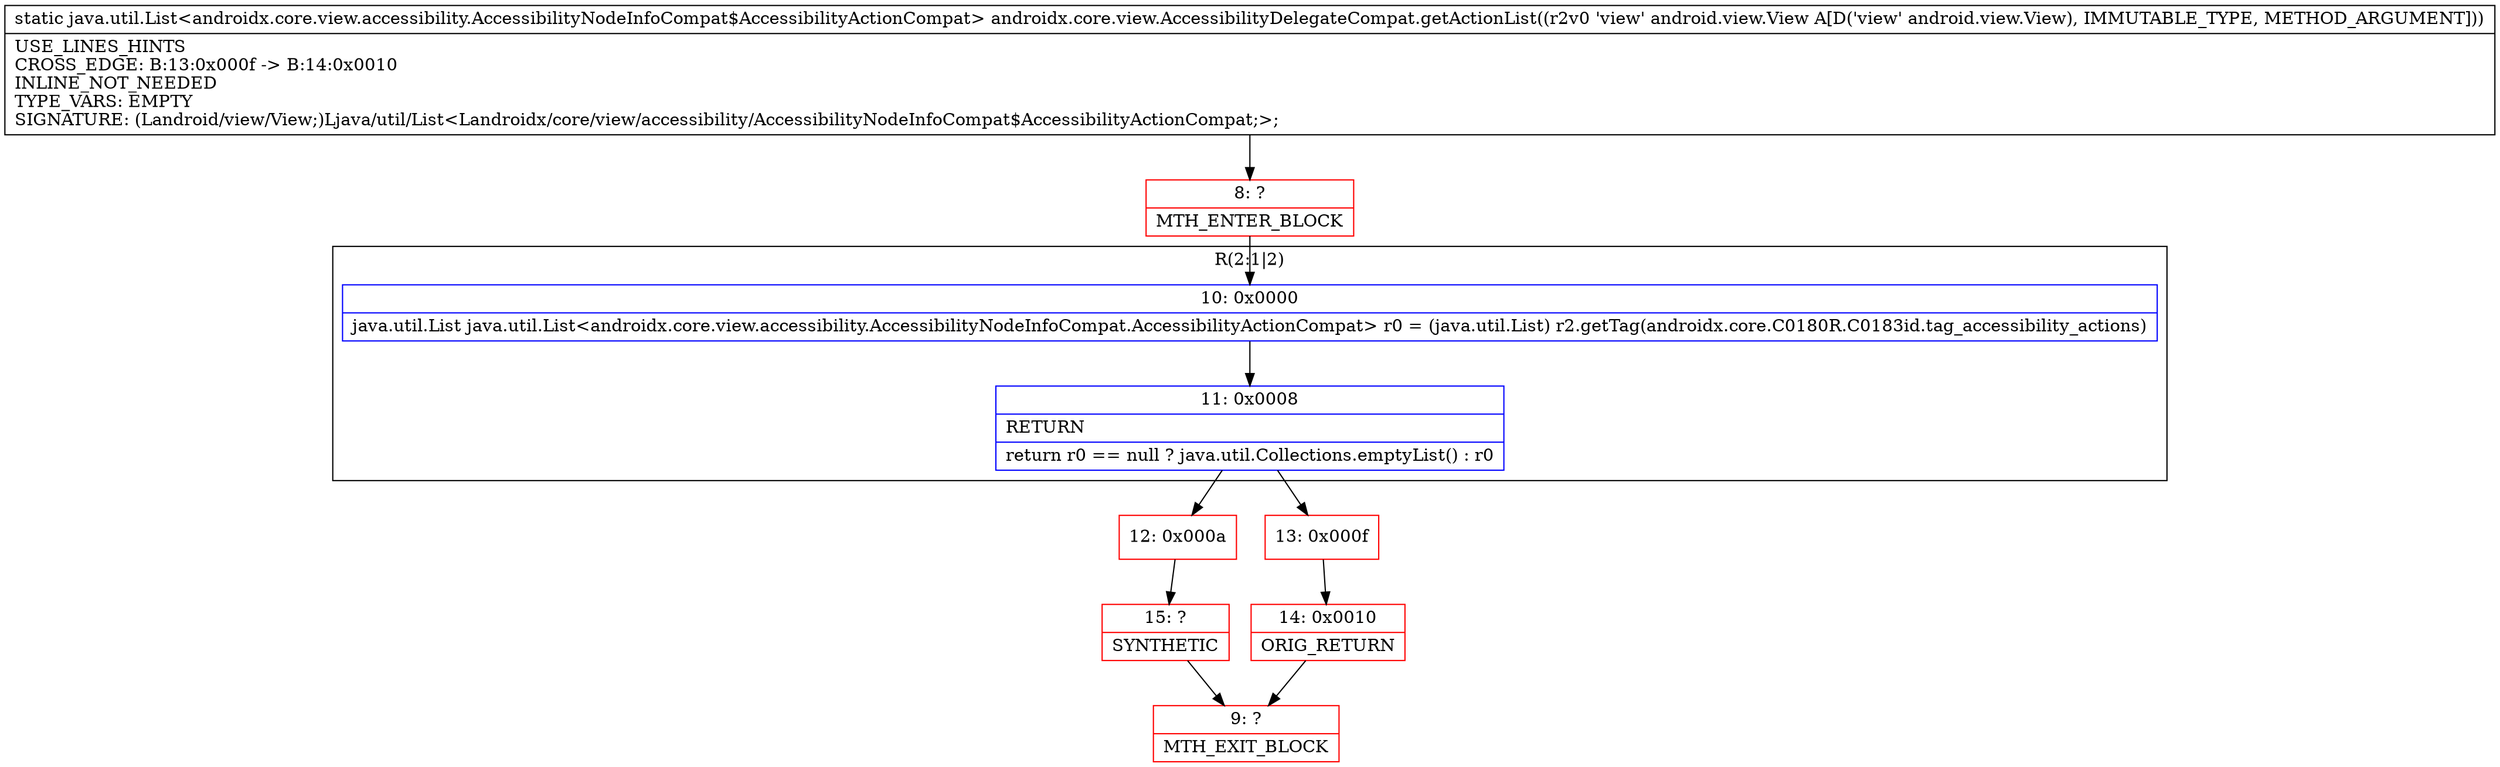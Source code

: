 digraph "CFG forandroidx.core.view.AccessibilityDelegateCompat.getActionList(Landroid\/view\/View;)Ljava\/util\/List;" {
subgraph cluster_Region_841300380 {
label = "R(2:1|2)";
node [shape=record,color=blue];
Node_10 [shape=record,label="{10\:\ 0x0000|java.util.List java.util.List\<androidx.core.view.accessibility.AccessibilityNodeInfoCompat.AccessibilityActionCompat\> r0 = (java.util.List) r2.getTag(androidx.core.C0180R.C0183id.tag_accessibility_actions)\l}"];
Node_11 [shape=record,label="{11\:\ 0x0008|RETURN\l|return r0 == null ? java.util.Collections.emptyList() : r0\l}"];
}
Node_8 [shape=record,color=red,label="{8\:\ ?|MTH_ENTER_BLOCK\l}"];
Node_12 [shape=record,color=red,label="{12\:\ 0x000a}"];
Node_15 [shape=record,color=red,label="{15\:\ ?|SYNTHETIC\l}"];
Node_9 [shape=record,color=red,label="{9\:\ ?|MTH_EXIT_BLOCK\l}"];
Node_13 [shape=record,color=red,label="{13\:\ 0x000f}"];
Node_14 [shape=record,color=red,label="{14\:\ 0x0010|ORIG_RETURN\l}"];
MethodNode[shape=record,label="{static java.util.List\<androidx.core.view.accessibility.AccessibilityNodeInfoCompat$AccessibilityActionCompat\> androidx.core.view.AccessibilityDelegateCompat.getActionList((r2v0 'view' android.view.View A[D('view' android.view.View), IMMUTABLE_TYPE, METHOD_ARGUMENT]))  | USE_LINES_HINTS\lCROSS_EDGE: B:13:0x000f \-\> B:14:0x0010\lINLINE_NOT_NEEDED\lTYPE_VARS: EMPTY\lSIGNATURE: (Landroid\/view\/View;)Ljava\/util\/List\<Landroidx\/core\/view\/accessibility\/AccessibilityNodeInfoCompat$AccessibilityActionCompat;\>;\l}"];
MethodNode -> Node_8;Node_10 -> Node_11;
Node_11 -> Node_12;
Node_11 -> Node_13;
Node_8 -> Node_10;
Node_12 -> Node_15;
Node_15 -> Node_9;
Node_13 -> Node_14;
Node_14 -> Node_9;
}

